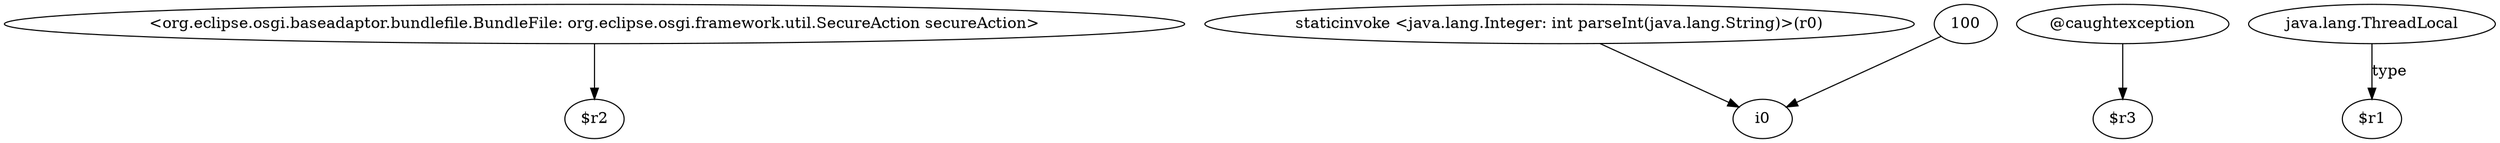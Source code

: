 digraph g {
0[label="<org.eclipse.osgi.baseadaptor.bundlefile.BundleFile: org.eclipse.osgi.framework.util.SecureAction secureAction>"]
1[label="$r2"]
0->1[label=""]
2[label="staticinvoke <java.lang.Integer: int parseInt(java.lang.String)>(r0)"]
3[label="i0"]
2->3[label=""]
4[label="100"]
4->3[label=""]
5[label="@caughtexception"]
6[label="$r3"]
5->6[label=""]
7[label="java.lang.ThreadLocal"]
8[label="$r1"]
7->8[label="type"]
}